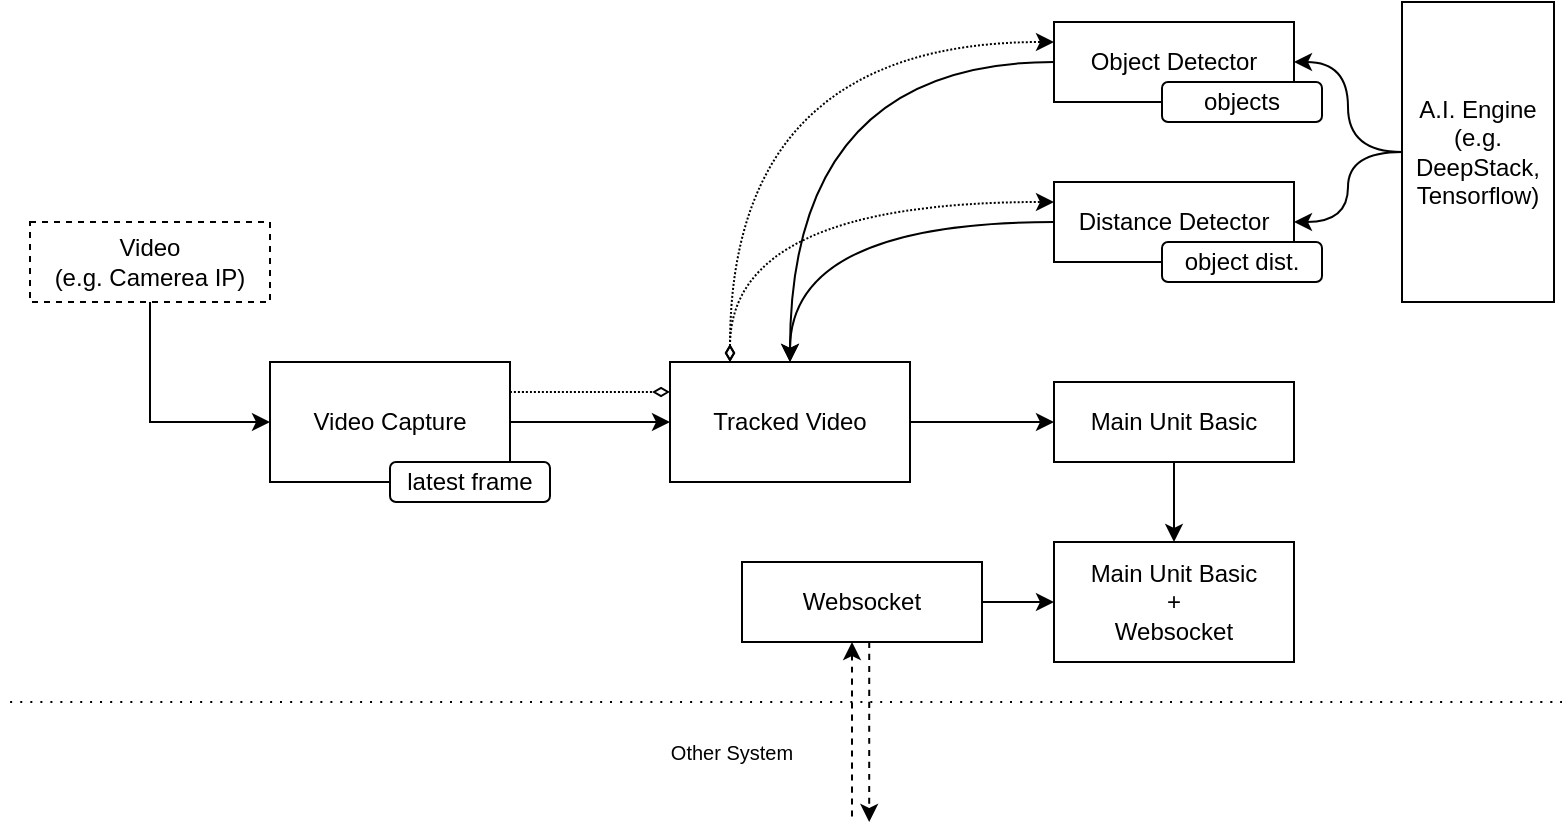 <mxfile version="20.8.20" type="device"><diagram id="_sC7sa2_rjlF8Xe3dNsA" name="Page-1"><mxGraphModel dx="853" dy="570" grid="1" gridSize="10" guides="1" tooltips="1" connect="1" arrows="1" fold="1" page="1" pageScale="1" pageWidth="827" pageHeight="1169" math="0" shadow="0"><root><mxCell id="0"/><mxCell id="1" parent="0"/><mxCell id="NDKKIIVcN4LqJ_PH0k8i-26" style="edgeStyle=orthogonalEdgeStyle;rounded=0;orthogonalLoop=1;jettySize=auto;html=1;entryX=0;entryY=0.5;entryDx=0;entryDy=0;exitX=0.5;exitY=1;exitDx=0;exitDy=0;" edge="1" parent="1" source="NDKKIIVcN4LqJ_PH0k8i-27" target="NDKKIIVcN4LqJ_PH0k8i-30"><mxGeometry relative="1" as="geometry"/></mxCell><mxCell id="NDKKIIVcN4LqJ_PH0k8i-27" value="Video&lt;br&gt;(e.g. Camerea IP)" style="rounded=0;whiteSpace=wrap;html=1;dashed=1;" vertex="1" parent="1"><mxGeometry x="38" y="990" width="120" height="40" as="geometry"/></mxCell><mxCell id="NDKKIIVcN4LqJ_PH0k8i-60" style="edgeStyle=orthogonalEdgeStyle;curved=1;rounded=0;orthogonalLoop=1;jettySize=auto;html=1;exitX=1;exitY=0.25;exitDx=0;exitDy=0;entryX=0;entryY=0.25;entryDx=0;entryDy=0;dashed=1;dashPattern=1 1;endArrow=diamondThin;endFill=0;" edge="1" parent="1" source="NDKKIIVcN4LqJ_PH0k8i-30" target="NDKKIIVcN4LqJ_PH0k8i-37"><mxGeometry relative="1" as="geometry"/></mxCell><mxCell id="NDKKIIVcN4LqJ_PH0k8i-66" style="edgeStyle=orthogonalEdgeStyle;curved=1;rounded=0;orthogonalLoop=1;jettySize=auto;html=1;entryX=0;entryY=0.5;entryDx=0;entryDy=0;startArrow=none;startFill=0;endArrow=classic;endFill=1;" edge="1" parent="1" source="NDKKIIVcN4LqJ_PH0k8i-30" target="NDKKIIVcN4LqJ_PH0k8i-37"><mxGeometry relative="1" as="geometry"/></mxCell><mxCell id="NDKKIIVcN4LqJ_PH0k8i-30" value="Video Capture" style="rounded=0;whiteSpace=wrap;html=1;" vertex="1" parent="1"><mxGeometry x="158" y="1060" width="120" height="60" as="geometry"/></mxCell><mxCell id="NDKKIIVcN4LqJ_PH0k8i-31" value="latest frame" style="rounded=1;whiteSpace=wrap;html=1;" vertex="1" parent="1"><mxGeometry x="218" y="1110" width="80" height="20" as="geometry"/></mxCell><mxCell id="NDKKIIVcN4LqJ_PH0k8i-33" value="Object Detector" style="rounded=0;whiteSpace=wrap;html=1;" vertex="1" parent="1"><mxGeometry x="550" y="890" width="120" height="40" as="geometry"/></mxCell><mxCell id="NDKKIIVcN4LqJ_PH0k8i-35" value="Distance Detector" style="rounded=0;whiteSpace=wrap;html=1;" vertex="1" parent="1"><mxGeometry x="550" y="970" width="120" height="40" as="geometry"/></mxCell><mxCell id="NDKKIIVcN4LqJ_PH0k8i-54" style="edgeStyle=orthogonalEdgeStyle;curved=1;rounded=0;orthogonalLoop=1;jettySize=auto;html=1;entryX=0;entryY=0.5;entryDx=0;entryDy=0;exitX=0.5;exitY=0;exitDx=0;exitDy=0;startArrow=classic;startFill=1;endArrow=none;endFill=0;" edge="1" parent="1" source="NDKKIIVcN4LqJ_PH0k8i-37" target="NDKKIIVcN4LqJ_PH0k8i-33"><mxGeometry relative="1" as="geometry"/></mxCell><mxCell id="NDKKIIVcN4LqJ_PH0k8i-55" style="edgeStyle=orthogonalEdgeStyle;curved=1;rounded=0;orthogonalLoop=1;jettySize=auto;html=1;entryX=0;entryY=0.5;entryDx=0;entryDy=0;exitX=0.5;exitY=0;exitDx=0;exitDy=0;startArrow=classic;startFill=1;endArrow=none;endFill=0;" edge="1" parent="1" source="NDKKIIVcN4LqJ_PH0k8i-37" target="NDKKIIVcN4LqJ_PH0k8i-35"><mxGeometry relative="1" as="geometry"/></mxCell><mxCell id="NDKKIIVcN4LqJ_PH0k8i-61" style="edgeStyle=orthogonalEdgeStyle;curved=1;rounded=0;orthogonalLoop=1;jettySize=auto;html=1;exitX=0.25;exitY=0;exitDx=0;exitDy=0;entryX=0;entryY=0.25;entryDx=0;entryDy=0;dashed=1;dashPattern=1 1;endArrow=classic;endFill=1;startArrow=diamondThin;startFill=0;" edge="1" parent="1" source="NDKKIIVcN4LqJ_PH0k8i-37" target="NDKKIIVcN4LqJ_PH0k8i-33"><mxGeometry relative="1" as="geometry"/></mxCell><mxCell id="NDKKIIVcN4LqJ_PH0k8i-62" style="edgeStyle=orthogonalEdgeStyle;curved=1;rounded=0;orthogonalLoop=1;jettySize=auto;html=1;exitX=0.25;exitY=0;exitDx=0;exitDy=0;entryX=0;entryY=0.25;entryDx=0;entryDy=0;dashed=1;dashPattern=1 1;endArrow=classic;endFill=1;startArrow=diamondThin;startFill=0;" edge="1" parent="1" source="NDKKIIVcN4LqJ_PH0k8i-37" target="NDKKIIVcN4LqJ_PH0k8i-35"><mxGeometry relative="1" as="geometry"/></mxCell><mxCell id="NDKKIIVcN4LqJ_PH0k8i-67" style="edgeStyle=orthogonalEdgeStyle;curved=1;rounded=0;orthogonalLoop=1;jettySize=auto;html=1;entryX=0;entryY=0.5;entryDx=0;entryDy=0;startArrow=none;startFill=0;endArrow=classic;endFill=1;" edge="1" parent="1" source="NDKKIIVcN4LqJ_PH0k8i-37" target="NDKKIIVcN4LqJ_PH0k8i-44"><mxGeometry relative="1" as="geometry"/></mxCell><mxCell id="NDKKIIVcN4LqJ_PH0k8i-37" value="Tracked Video" style="rounded=0;whiteSpace=wrap;html=1;" vertex="1" parent="1"><mxGeometry x="358" y="1060" width="120" height="60" as="geometry"/></mxCell><mxCell id="NDKKIIVcN4LqJ_PH0k8i-64" style="edgeStyle=orthogonalEdgeStyle;curved=1;rounded=0;orthogonalLoop=1;jettySize=auto;html=1;entryX=1;entryY=0.5;entryDx=0;entryDy=0;startArrow=none;startFill=0;endArrow=classic;endFill=1;" edge="1" parent="1" source="NDKKIIVcN4LqJ_PH0k8i-40" target="NDKKIIVcN4LqJ_PH0k8i-33"><mxGeometry relative="1" as="geometry"/></mxCell><mxCell id="NDKKIIVcN4LqJ_PH0k8i-65" style="edgeStyle=orthogonalEdgeStyle;curved=1;rounded=0;orthogonalLoop=1;jettySize=auto;html=1;entryX=1;entryY=0.5;entryDx=0;entryDy=0;startArrow=none;startFill=0;endArrow=classic;endFill=1;" edge="1" parent="1" source="NDKKIIVcN4LqJ_PH0k8i-40" target="NDKKIIVcN4LqJ_PH0k8i-35"><mxGeometry relative="1" as="geometry"/></mxCell><mxCell id="NDKKIIVcN4LqJ_PH0k8i-40" value="A.I. Engine&lt;br&gt;(e.g. DeepStack, Tensorflow)" style="rounded=0;whiteSpace=wrap;html=1;" vertex="1" parent="1"><mxGeometry x="724" y="880" width="76" height="150" as="geometry"/></mxCell><mxCell id="NDKKIIVcN4LqJ_PH0k8i-41" value="objects" style="rounded=1;whiteSpace=wrap;html=1;" vertex="1" parent="1"><mxGeometry x="604" y="920" width="80" height="20" as="geometry"/></mxCell><mxCell id="NDKKIIVcN4LqJ_PH0k8i-42" value="object dist." style="rounded=1;whiteSpace=wrap;html=1;" vertex="1" parent="1"><mxGeometry x="604" y="1000" width="80" height="20" as="geometry"/></mxCell><mxCell id="NDKKIIVcN4LqJ_PH0k8i-43" style="edgeStyle=orthogonalEdgeStyle;curved=1;rounded=0;orthogonalLoop=1;jettySize=auto;html=1;entryX=0.5;entryY=0;entryDx=0;entryDy=0;" edge="1" parent="1" source="NDKKIIVcN4LqJ_PH0k8i-44" target="NDKKIIVcN4LqJ_PH0k8i-45"><mxGeometry relative="1" as="geometry"/></mxCell><mxCell id="NDKKIIVcN4LqJ_PH0k8i-44" value="Main Unit Basic" style="rounded=0;whiteSpace=wrap;html=1;" vertex="1" parent="1"><mxGeometry x="550" y="1070" width="120" height="40" as="geometry"/></mxCell><mxCell id="NDKKIIVcN4LqJ_PH0k8i-45" value="Main Unit Basic&lt;br&gt;+&lt;br&gt;Websocket" style="rounded=0;whiteSpace=wrap;html=1;" vertex="1" parent="1"><mxGeometry x="550" y="1150" width="120" height="60" as="geometry"/></mxCell><mxCell id="NDKKIIVcN4LqJ_PH0k8i-46" style="edgeStyle=orthogonalEdgeStyle;curved=1;rounded=0;orthogonalLoop=1;jettySize=auto;html=1;entryX=0;entryY=0.5;entryDx=0;entryDy=0;" edge="1" parent="1" source="NDKKIIVcN4LqJ_PH0k8i-48" target="NDKKIIVcN4LqJ_PH0k8i-45"><mxGeometry relative="1" as="geometry"/></mxCell><mxCell id="NDKKIIVcN4LqJ_PH0k8i-68" style="edgeStyle=orthogonalEdgeStyle;curved=1;rounded=0;orthogonalLoop=1;jettySize=auto;html=1;startArrow=classic;startFill=1;endArrow=none;endFill=0;dashed=1;" edge="1" parent="1"><mxGeometry relative="1" as="geometry"><mxPoint x="449" y="1290" as="targetPoint"/><mxPoint x="449" y="1200" as="sourcePoint"/><Array as="points"><mxPoint x="449" y="1230"/><mxPoint x="449" y="1230"/></Array></mxGeometry></mxCell><mxCell id="NDKKIIVcN4LqJ_PH0k8i-48" value="Websocket" style="rounded=0;whiteSpace=wrap;html=1;" vertex="1" parent="1"><mxGeometry x="394" y="1160" width="120" height="40" as="geometry"/></mxCell><mxCell id="NDKKIIVcN4LqJ_PH0k8i-49" value="&lt;font style=&quot;font-size: 10px;&quot;&gt;Other System&lt;/font&gt;" style="text;html=1;strokeColor=none;fillColor=none;align=center;verticalAlign=middle;whiteSpace=wrap;rounded=0;" vertex="1" parent="1"><mxGeometry x="344" y="1240" width="90" height="30" as="geometry"/></mxCell><mxCell id="NDKKIIVcN4LqJ_PH0k8i-69" style="edgeStyle=orthogonalEdgeStyle;curved=1;rounded=0;orthogonalLoop=1;jettySize=auto;html=1;startArrow=none;startFill=0;endArrow=classic;endFill=1;dashed=1;" edge="1" parent="1"><mxGeometry relative="1" as="geometry"><mxPoint x="457.62" y="1290" as="targetPoint"/><mxPoint x="457.62" y="1200" as="sourcePoint"/><Array as="points"><mxPoint x="457.62" y="1290"/></Array></mxGeometry></mxCell><mxCell id="NDKKIIVcN4LqJ_PH0k8i-70" value="" style="endArrow=none;dashed=1;html=1;rounded=0;curved=1;dashPattern=1 4;" edge="1" parent="1"><mxGeometry width="50" height="50" relative="1" as="geometry"><mxPoint x="804" y="1230" as="sourcePoint"/><mxPoint x="24" y="1230" as="targetPoint"/></mxGeometry></mxCell></root></mxGraphModel></diagram></mxfile>